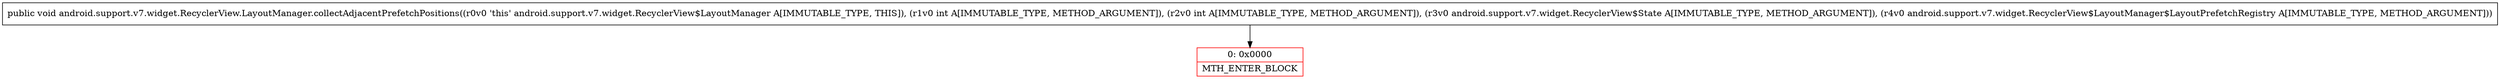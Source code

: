 digraph "CFG forandroid.support.v7.widget.RecyclerView.LayoutManager.collectAdjacentPrefetchPositions(IILandroid\/support\/v7\/widget\/RecyclerView$State;Landroid\/support\/v7\/widget\/RecyclerView$LayoutManager$LayoutPrefetchRegistry;)V" {
subgraph cluster_Region_601821238 {
label = "R(0)";
node [shape=record,color=blue];
}
Node_0 [shape=record,color=red,label="{0\:\ 0x0000|MTH_ENTER_BLOCK\l}"];
MethodNode[shape=record,label="{public void android.support.v7.widget.RecyclerView.LayoutManager.collectAdjacentPrefetchPositions((r0v0 'this' android.support.v7.widget.RecyclerView$LayoutManager A[IMMUTABLE_TYPE, THIS]), (r1v0 int A[IMMUTABLE_TYPE, METHOD_ARGUMENT]), (r2v0 int A[IMMUTABLE_TYPE, METHOD_ARGUMENT]), (r3v0 android.support.v7.widget.RecyclerView$State A[IMMUTABLE_TYPE, METHOD_ARGUMENT]), (r4v0 android.support.v7.widget.RecyclerView$LayoutManager$LayoutPrefetchRegistry A[IMMUTABLE_TYPE, METHOD_ARGUMENT])) }"];
MethodNode -> Node_0;
}

